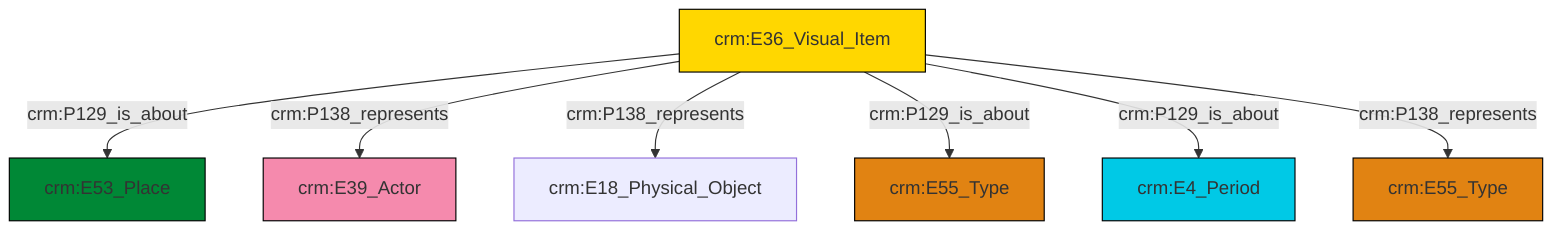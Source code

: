 graph TD
classDef Literal fill:#f2f2f2,stroke:#000000;
classDef CRM_Entity fill:#FFFFFF,stroke:#000000;
classDef Temporal_Entity fill:#00C9E6, stroke:#000000;
classDef Type fill:#E18312, stroke:#000000;
classDef Time-Span fill:#2C9C91, stroke:#000000;
classDef Appellation fill:#FFEB7F, stroke:#000000;
classDef Place fill:#008836, stroke:#000000;
classDef Persistent_Item fill:#B266B2, stroke:#000000;
classDef Conceptual_Object fill:#FFD700, stroke:#000000;
classDef Physical_Thing fill:#D2B48C, stroke:#000000;
classDef Actor fill:#f58aad, stroke:#000000;
classDef PC_Classes fill:#4ce600, stroke:#000000;
classDef Multi fill:#cccccc,stroke:#000000;

0["crm:E36_Visual_Item"]:::Conceptual_Object -->|crm:P129_is_about| 1["crm:E53_Place"]:::Place
0["crm:E36_Visual_Item"]:::Conceptual_Object -->|crm:P138_represents| 2["crm:E39_Actor"]:::Actor
0["crm:E36_Visual_Item"]:::Conceptual_Object -->|crm:P138_represents| 3["crm:E18_Physical_Object"]:::Default
0["crm:E36_Visual_Item"]:::Conceptual_Object -->|crm:P129_is_about| 4["crm:E55_Type"]:::Type
0["crm:E36_Visual_Item"]:::Conceptual_Object -->|crm:P129_is_about| 6["crm:E4_Period"]:::Temporal_Entity
0["crm:E36_Visual_Item"]:::Conceptual_Object -->|crm:P138_represents| 8["crm:E55_Type"]:::Type